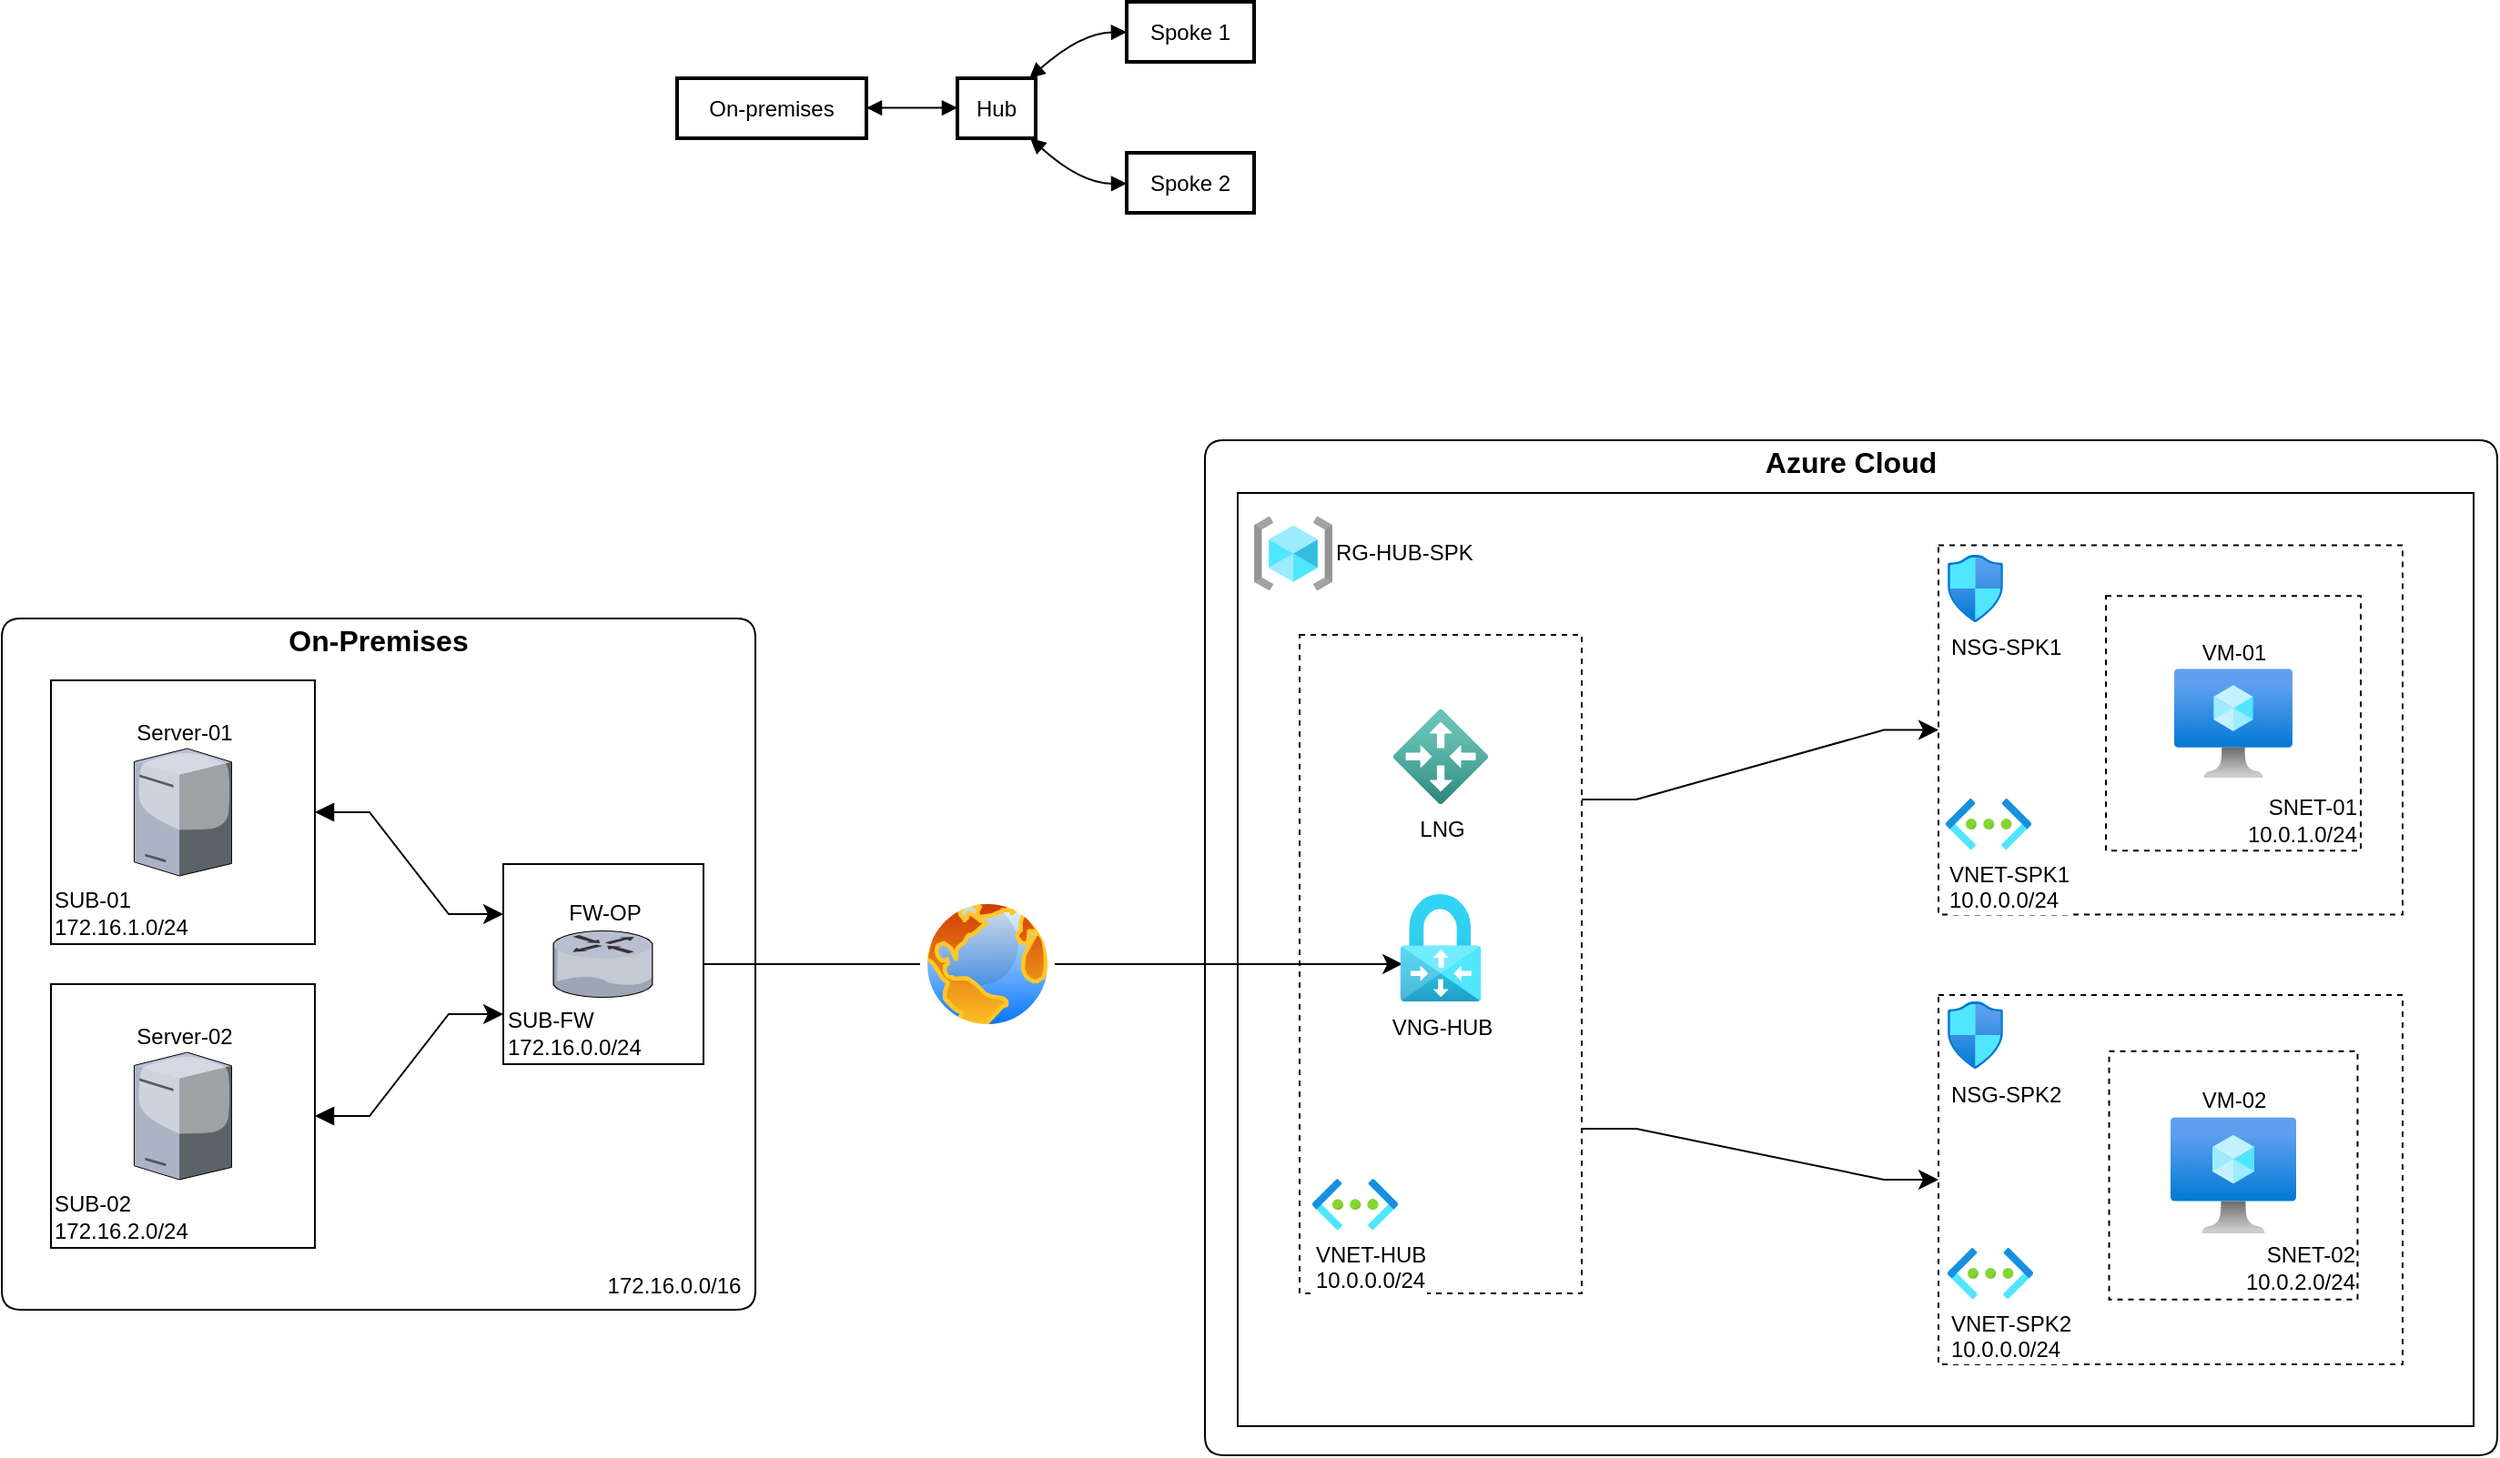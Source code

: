 <mxfile version="22.1.16" type="device">
  <diagram name="Página-1" id="BqpcVtrLq7qUG2y6nLJo">
    <mxGraphModel dx="2841" dy="1887" grid="0" gridSize="10" guides="1" tooltips="1" connect="1" arrows="1" fold="1" page="0" pageScale="1" pageWidth="827" pageHeight="1169" math="0" shadow="0">
      <root>
        <mxCell id="0" />
        <mxCell id="1" parent="0" />
        <mxCell id="jAZ-IBmY5-Y6YvwtPS46-11" value="" style="rounded=0;whiteSpace=wrap;html=1;fontSize=16;fillColor=none;strokeWidth=1;movable=1;resizable=1;rotatable=1;deletable=1;editable=1;locked=0;connectable=1;labelBorderColor=none;" vertex="1" parent="1">
          <mxGeometry x="291" y="113" width="679" height="513" as="geometry" />
        </mxCell>
        <mxCell id="jAZ-IBmY5-Y6YvwtPS46-40" value="" style="rounded=0;whiteSpace=wrap;html=1;fontSize=16;fillColor=none;dashed=1;" vertex="1" parent="1">
          <mxGeometry x="676" y="141.75" width="255" height="203" as="geometry" />
        </mxCell>
        <mxCell id="kyDnnDSZVfD0B34tAj8_-39" value="Azure Cloud" style="swimlane;whiteSpace=wrap;html=1;fontSize=16;perimeterSpacing=0;rounded=1;fillColor=none;strokeColor=default;movable=1;resizable=1;rotatable=1;deletable=1;editable=1;locked=0;connectable=1;swimlaneLine=0;container=0;align=center;" parent="1" vertex="1">
          <mxGeometry x="273" y="84" width="710" height="558" as="geometry">
            <mxRectangle x="273" y="84" width="129" height="31" as="alternateBounds" />
          </mxGeometry>
        </mxCell>
        <mxCell id="jAZ-IBmY5-Y6YvwtPS46-29" value="SNET-01&lt;br&gt;10.0.1.0/24" style="aspect=fixed;fillColor=none;labelPosition=center;verticalLabelPosition=middle;align=right;verticalAlign=bottom;whiteSpace=wrap;html=1;dashed=1;" vertex="1" parent="kyDnnDSZVfD0B34tAj8_-39">
          <mxGeometry x="495" y="85.63" width="140" height="140" as="geometry" />
        </mxCell>
        <mxCell id="jAZ-IBmY5-Y6YvwtPS46-55" value="NSG-SPK2" style="image;aspect=fixed;html=1;points=[];align=left;fontSize=12;image=img/lib/azure2/networking/Network_Security_Groups.svg;" vertex="1" parent="kyDnnDSZVfD0B34tAj8_-39">
          <mxGeometry x="408" y="308.5" width="30.47" height="37" as="geometry" />
        </mxCell>
        <mxCell id="jAZ-IBmY5-Y6YvwtPS46-19" value="VM-01" style="image;aspect=fixed;html=1;points=[];align=center;fontSize=12;image=img/lib/azure2/compute/Virtual_Machine.svg;verticalAlign=bottom;labelPosition=center;verticalLabelPosition=top;" vertex="1" parent="kyDnnDSZVfD0B34tAj8_-39">
          <mxGeometry x="530" y="125.63" width="70" height="60" as="geometry" />
        </mxCell>
        <mxCell id="jAZ-IBmY5-Y6YvwtPS46-41" value="" style="rounded=0;whiteSpace=wrap;html=1;fontSize=16;fillColor=none;dashed=1;movable=1;resizable=1;rotatable=1;deletable=1;editable=1;locked=0;connectable=1;" vertex="1" parent="1">
          <mxGeometry x="676" y="389" width="255" height="203" as="geometry" />
        </mxCell>
        <mxCell id="kyDnnDSZVfD0B34tAj8_-18" value="On-Premises" style="swimlane;whiteSpace=wrap;html=1;fontSize=16;rounded=1;swimlaneLine=0;container=0;" parent="1" vertex="1">
          <mxGeometry x="-388" y="182" width="414" height="380" as="geometry">
            <mxRectangle x="-243" y="173" width="134" height="31" as="alternateBounds" />
          </mxGeometry>
        </mxCell>
        <mxCell id="jAZ-IBmY5-Y6YvwtPS46-16" value="SUB-02&lt;br&gt;172.16.2.0/24" style="whiteSpace=wrap;html=1;aspect=fixed;fillColor=none;spacing=2;spacingTop=0;labelPosition=center;verticalLabelPosition=middle;align=left;verticalAlign=bottom;" vertex="1" parent="kyDnnDSZVfD0B34tAj8_-18">
          <mxGeometry x="27" y="201" width="145" height="145" as="geometry" />
        </mxCell>
        <mxCell id="jAZ-IBmY5-Y6YvwtPS46-15" value="SUB-01&lt;br&gt;172.16.1.0/24" style="aspect=fixed;fillColor=none;labelPosition=center;verticalLabelPosition=middle;align=left;verticalAlign=bottom;whiteSpace=wrap;html=1;" vertex="1" parent="kyDnnDSZVfD0B34tAj8_-18">
          <mxGeometry x="27" y="34" width="145" height="145" as="geometry" />
        </mxCell>
        <mxCell id="kyDnnDSZVfD0B34tAj8_-20" value="Server-01" style="verticalLabelPosition=top;sketch=0;aspect=fixed;html=1;verticalAlign=bottom;strokeColor=none;align=center;outlineConnect=0;shape=mxgraph.citrix.tower_server;fontSize=12;labelPosition=center;" parent="kyDnnDSZVfD0B34tAj8_-18" vertex="1">
          <mxGeometry x="72.73" y="71.5" width="53.54" height="70" as="geometry" />
        </mxCell>
        <mxCell id="kyDnnDSZVfD0B34tAj8_-23" value="Server-02" style="verticalLabelPosition=top;sketch=0;aspect=fixed;html=1;verticalAlign=bottom;strokeColor=none;align=center;outlineConnect=0;shape=mxgraph.citrix.tower_server;fontSize=12;labelPosition=center;" parent="kyDnnDSZVfD0B34tAj8_-18" vertex="1">
          <mxGeometry x="72.73" y="238.5" width="53.54" height="70" as="geometry" />
        </mxCell>
        <mxCell id="2" value="On-premises" style="whiteSpace=wrap;strokeWidth=2;" parent="1" vertex="1">
          <mxGeometry x="-17" y="-115" width="104" height="33" as="geometry" />
        </mxCell>
        <mxCell id="3" value="Hub" style="whiteSpace=wrap;strokeWidth=2;" parent="1" vertex="1">
          <mxGeometry x="137" y="-115" width="43" height="33" as="geometry" />
        </mxCell>
        <mxCell id="4" value="Spoke 1" style="whiteSpace=wrap;strokeWidth=2;" parent="1" vertex="1">
          <mxGeometry x="230" y="-157" width="70" height="33" as="geometry" />
        </mxCell>
        <mxCell id="5" value="Spoke 2" style="whiteSpace=wrap;strokeWidth=2;" parent="1" vertex="1">
          <mxGeometry x="230" y="-74" width="70" height="33" as="geometry" />
        </mxCell>
        <mxCell id="6" value="" style="curved=1;startArrow=block;endArrow=block;exitX=0.998;exitY=0.494;entryX=-0.005;entryY=0.494;startFill=1;" parent="1" source="2" target="3" edge="1">
          <mxGeometry relative="1" as="geometry">
            <Array as="points" />
          </mxGeometry>
        </mxCell>
        <mxCell id="7" value="" style="curved=1;startArrow=block;endArrow=block;exitX=0.929;exitY=-0.011;entryX=-0.001;entryY=0.504;startFill=1;" parent="1" source="3" target="4" edge="1">
          <mxGeometry relative="1" as="geometry">
            <Array as="points">
              <mxPoint x="205" y="-140" />
            </Array>
          </mxGeometry>
        </mxCell>
        <mxCell id="8" value="" style="curved=1;startArrow=block;endArrow=block;exitX=0.929;exitY=0.998;entryX=-0.001;entryY=0.513;startFill=1;" parent="1" source="3" target="5" edge="1">
          <mxGeometry relative="1" as="geometry">
            <Array as="points">
              <mxPoint x="205" y="-57" />
            </Array>
          </mxGeometry>
        </mxCell>
        <mxCell id="kyDnnDSZVfD0B34tAj8_-42" style="edgeStyle=none;curved=1;rounded=0;orthogonalLoop=1;jettySize=auto;html=1;entryX=0.03;entryY=0.652;entryDx=0;entryDy=0;fontSize=12;startSize=8;endSize=8;entryPerimeter=0;exitX=1;exitY=0.5;exitDx=0;exitDy=0;" parent="1" source="jAZ-IBmY5-Y6YvwtPS46-18" target="jAZ-IBmY5-Y6YvwtPS46-14" edge="1">
          <mxGeometry relative="1" as="geometry">
            <mxPoint x="158" y="368" as="sourcePoint" />
          </mxGeometry>
        </mxCell>
        <mxCell id="jAZ-IBmY5-Y6YvwtPS46-43" style="edgeStyle=entityRelationEdgeStyle;rounded=0;orthogonalLoop=1;jettySize=auto;html=1;exitX=1;exitY=0.25;exitDx=0;exitDy=0;entryX=0;entryY=0.5;entryDx=0;entryDy=0;fontSize=12;startSize=8;endSize=8;" edge="1" parent="1" source="jAZ-IBmY5-Y6YvwtPS46-35" target="jAZ-IBmY5-Y6YvwtPS46-40">
          <mxGeometry relative="1" as="geometry" />
        </mxCell>
        <mxCell id="jAZ-IBmY5-Y6YvwtPS46-44" style="edgeStyle=entityRelationEdgeStyle;rounded=0;orthogonalLoop=1;jettySize=auto;html=1;entryX=0;entryY=0.5;entryDx=0;entryDy=0;fontSize=12;startSize=8;endSize=8;exitX=1;exitY=0.75;exitDx=0;exitDy=0;" edge="1" parent="1" source="jAZ-IBmY5-Y6YvwtPS46-35" target="jAZ-IBmY5-Y6YvwtPS46-41">
          <mxGeometry relative="1" as="geometry" />
        </mxCell>
        <mxCell id="jAZ-IBmY5-Y6YvwtPS46-35" value="" style="rounded=0;whiteSpace=wrap;html=1;fontSize=16;fillColor=none;dashed=1;" vertex="1" parent="1">
          <mxGeometry x="325" y="191" width="155" height="362" as="geometry" />
        </mxCell>
        <mxCell id="jAZ-IBmY5-Y6YvwtPS46-13" value="VNET-HUB&lt;br&gt;10.0.0.0/24" style="image;aspect=fixed;html=1;points=[];align=left;fontSize=12;image=img/lib/azure2/networking/Virtual_Networks.svg;imageBorder=none;strokeWidth=1;" vertex="1" parent="1">
          <mxGeometry x="332" y="490.07" width="47" height="28.06" as="geometry" />
        </mxCell>
        <mxCell id="jAZ-IBmY5-Y6YvwtPS46-14" value="VNG-HUB" style="image;aspect=fixed;html=1;points=[];align=center;fontSize=12;image=img/lib/azure2/networking/Virtual_Network_Gateways.svg;" vertex="1" parent="1">
          <mxGeometry x="380.27" y="333.5" width="44.46" height="59" as="geometry" />
        </mxCell>
        <mxCell id="jAZ-IBmY5-Y6YvwtPS46-21" value="RG-HUB-SPK" style="image;aspect=fixed;html=1;points=[];align=left;fontSize=12;image=img/lib/azure2/general/Resource_Groups.svg;labelPosition=right;verticalLabelPosition=middle;verticalAlign=middle;" vertex="1" parent="1">
          <mxGeometry x="300" y="126" width="43.03" height="40.5" as="geometry" />
        </mxCell>
        <mxCell id="jAZ-IBmY5-Y6YvwtPS46-18" value="SUB-FW&lt;br&gt;172.16.0.0/24" style="aspect=fixed;fillColor=none;labelPosition=center;verticalLabelPosition=middle;align=left;verticalAlign=bottom;whiteSpace=wrap;html=1;" vertex="1" parent="1">
          <mxGeometry x="-112.5" y="317" width="110" height="110" as="geometry" />
        </mxCell>
        <mxCell id="kyDnnDSZVfD0B34tAj8_-19" value="&lt;font style=&quot;font-size: 12px;&quot;&gt;172.16.0.0/16&lt;/font&gt;" style="text;html=1;align=center;verticalAlign=middle;resizable=0;points=[];autosize=1;strokeColor=none;fillColor=none;fontSize=12;" parent="1" vertex="1">
          <mxGeometry x="-65" y="536" width="91" height="26" as="geometry" />
        </mxCell>
        <mxCell id="kyDnnDSZVfD0B34tAj8_-40" style="rounded=0;orthogonalLoop=1;jettySize=auto;html=1;entryX=0;entryY=0.25;entryDx=0;entryDy=0;fontSize=12;startSize=8;endSize=8;startArrow=block;startFill=1;edgeStyle=entityRelationEdgeStyle;exitX=1;exitY=0.5;exitDx=0;exitDy=0;" parent="1" source="jAZ-IBmY5-Y6YvwtPS46-15" target="jAZ-IBmY5-Y6YvwtPS46-18" edge="1">
          <mxGeometry relative="1" as="geometry">
            <mxPoint x="-231" y="284.5" as="sourcePoint" />
            <mxPoint x="-123" y="343.75" as="targetPoint" />
          </mxGeometry>
        </mxCell>
        <mxCell id="kyDnnDSZVfD0B34tAj8_-41" style="edgeStyle=entityRelationEdgeStyle;rounded=0;orthogonalLoop=1;jettySize=auto;html=1;entryX=0;entryY=0.75;entryDx=0;entryDy=0;fontSize=12;startSize=8;endSize=8;startArrow=block;startFill=1;exitX=1;exitY=0.5;exitDx=0;exitDy=0;" parent="1" source="jAZ-IBmY5-Y6YvwtPS46-16" target="jAZ-IBmY5-Y6YvwtPS46-18" edge="1">
          <mxGeometry relative="1" as="geometry">
            <mxPoint x="-245" y="478.5" as="sourcePoint" />
            <mxPoint x="-123" y="403.25" as="targetPoint" />
          </mxGeometry>
        </mxCell>
        <mxCell id="jAZ-IBmY5-Y6YvwtPS46-17" value="&lt;font style=&quot;font-size: 12px;&quot;&gt;FW-OP&lt;/font&gt;" style="verticalLabelPosition=top;sketch=0;aspect=fixed;html=1;verticalAlign=bottom;strokeColor=none;align=center;outlineConnect=0;shape=mxgraph.citrix.router;fontSize=16;labelPosition=center;" vertex="1" parent="1">
          <mxGeometry x="-85" y="353.75" width="55" height="36.5" as="geometry" />
        </mxCell>
        <mxCell id="jAZ-IBmY5-Y6YvwtPS46-47" value="" style="image;aspect=fixed;perimeter=ellipsePerimeter;html=1;align=center;shadow=0;dashed=0;spacingTop=3;image=img/lib/active_directory/internet_globe.svg;fontSize=16;" vertex="1" parent="1">
          <mxGeometry x="116.5" y="335" width="74" height="74" as="geometry" />
        </mxCell>
        <mxCell id="jAZ-IBmY5-Y6YvwtPS46-49" value="LNG" style="image;aspect=fixed;html=1;points=[];align=center;fontSize=12;image=img/lib/azure2/networking/Local_Network_Gateways.svg;" vertex="1" parent="1">
          <mxGeometry x="376.5" y="232" width="52" height="52" as="geometry" />
        </mxCell>
        <mxCell id="jAZ-IBmY5-Y6YvwtPS46-32" value="SNET-02&lt;br&gt;10.0.2.0/24" style="aspect=fixed;fillColor=none;labelPosition=center;verticalLabelPosition=middle;align=right;verticalAlign=bottom;whiteSpace=wrap;html=1;dashed=1;movable=1;resizable=1;rotatable=1;deletable=1;editable=1;locked=0;connectable=1;" vertex="1" parent="1">
          <mxGeometry x="769.75" y="419.88" width="136.5" height="136.5" as="geometry" />
        </mxCell>
        <mxCell id="jAZ-IBmY5-Y6YvwtPS46-31" value="VM-02" style="image;aspect=fixed;html=1;points=[];align=center;fontSize=12;image=img/lib/azure2/compute/Virtual_Machine.svg;verticalAlign=bottom;labelPosition=center;verticalLabelPosition=top;movable=1;resizable=1;rotatable=1;deletable=1;editable=1;locked=0;connectable=1;" vertex="1" parent="1">
          <mxGeometry x="803.5" y="456.13" width="69" height="64" as="geometry" />
        </mxCell>
        <mxCell id="jAZ-IBmY5-Y6YvwtPS46-53" value="VNET-SPK1&lt;br&gt;10.0.0.0/24" style="image;aspect=fixed;html=1;points=[];align=left;fontSize=12;image=img/lib/azure2/networking/Virtual_Networks.svg;imageBorder=none;strokeWidth=1;" vertex="1" parent="1">
          <mxGeometry x="680" y="281" width="47" height="28.06" as="geometry" />
        </mxCell>
        <mxCell id="jAZ-IBmY5-Y6YvwtPS46-52" value="VNET-SPK2&lt;br&gt;10.0.0.0/24" style="image;aspect=fixed;html=1;points=[];align=left;fontSize=12;image=img/lib/azure2/networking/Virtual_Networks.svg;imageBorder=none;strokeWidth=1;" vertex="1" parent="1">
          <mxGeometry x="681" y="528" width="47" height="28.06" as="geometry" />
        </mxCell>
        <mxCell id="jAZ-IBmY5-Y6YvwtPS46-50" value="NSG-SPK1" style="image;aspect=fixed;html=1;points=[];align=left;fontSize=12;image=img/lib/azure2/networking/Network_Security_Groups.svg;" vertex="1" parent="1">
          <mxGeometry x="681" y="147" width="30.47" height="37" as="geometry" />
        </mxCell>
      </root>
    </mxGraphModel>
  </diagram>
</mxfile>
